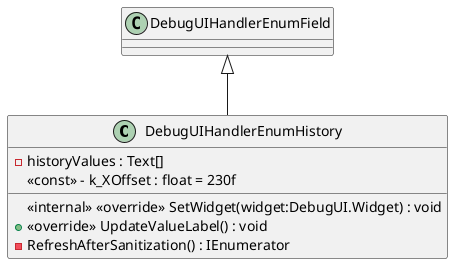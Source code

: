 @startuml
class DebugUIHandlerEnumHistory {
    - historyValues : Text[]
    <<const>> - k_XOffset : float = 230f
    <<internal>> <<override>> SetWidget(widget:DebugUI.Widget) : void
    + <<override>> UpdateValueLabel() : void
    - RefreshAfterSanitization() : IEnumerator
}
DebugUIHandlerEnumField <|-- DebugUIHandlerEnumHistory
@enduml

